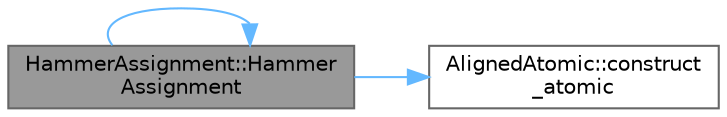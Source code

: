digraph "HammerAssignment::HammerAssignment"
{
 // LATEX_PDF_SIZE
  bgcolor="transparent";
  edge [fontname=Helvetica,fontsize=10,labelfontname=Helvetica,labelfontsize=10];
  node [fontname=Helvetica,fontsize=10,shape=box,height=0.2,width=0.4];
  rankdir="LR";
  Node1 [id="Node000001",label="HammerAssignment::Hammer\lAssignment",height=0.2,width=0.4,color="gray40", fillcolor="grey60", style="filled", fontcolor="black",tooltip=" "];
  Node1 -> Node2 [id="edge1_Node000001_Node000002",color="steelblue1",style="solid",tooltip=" "];
  Node2 [id="Node000002",label="AlignedAtomic::construct\l_atomic",height=0.2,width=0.4,color="grey40", fillcolor="white", style="filled",URL="$class_aligned_atomic.html#a7c3fb78f63105b5f67982ca1538e0356",tooltip=" "];
  Node1 -> Node1 [id="edge2_Node000001_Node000001",color="steelblue1",style="solid",tooltip=" "];
}
